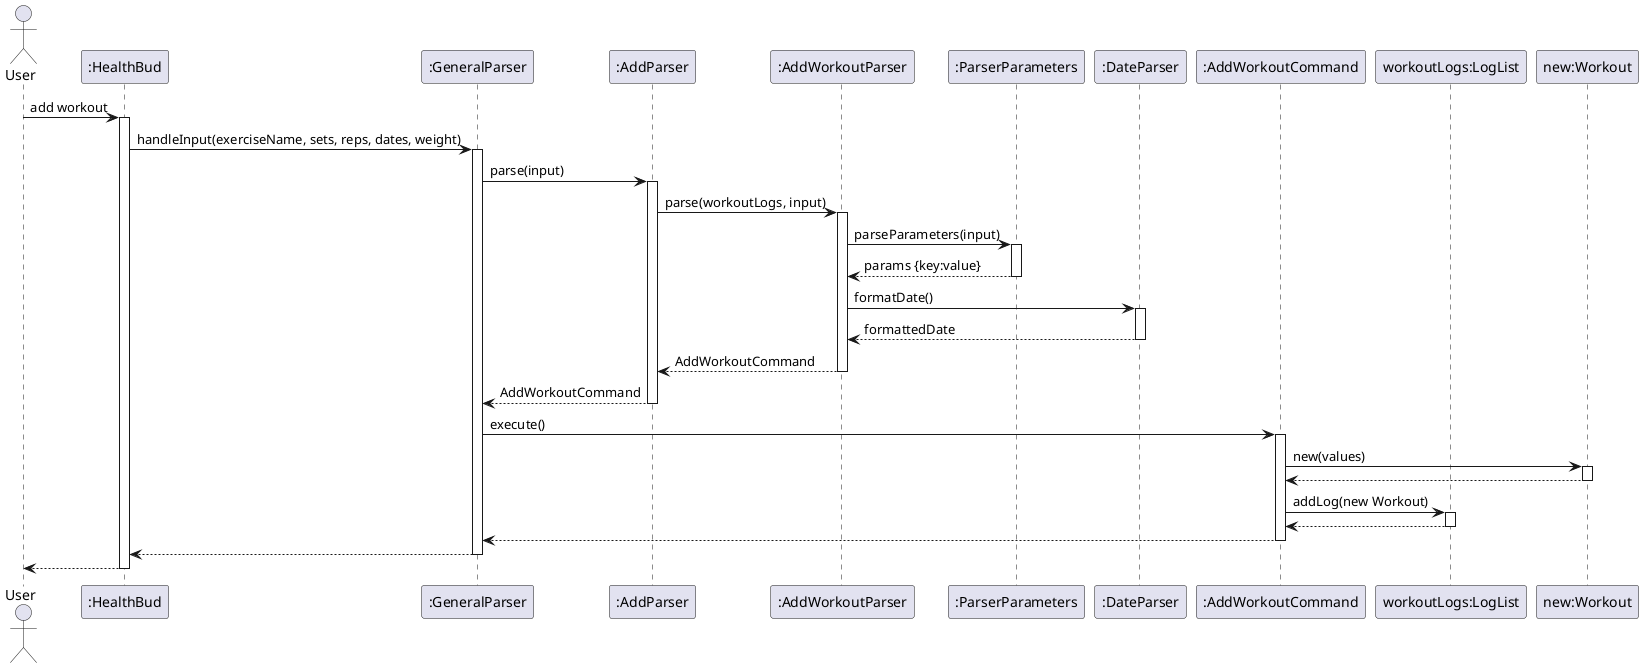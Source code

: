 @startuml
actor User
participant ":HealthBud" as HealthBud
participant ":GeneralParser" as GeneralParser
participant ":AddParser" as AddParser
participant ":AddWorkoutParser" as AddWorkoutParser
participant ":ParserParameters" as ParserParameters
participant ":DateParser" as DateParser
participant ":AddWorkoutCommand" as AddWorkoutCommand
participant "workoutLogs:LogList" as LogList
participant "new:Workout" as Workout

User -> HealthBud : add workout
activate HealthBud

HealthBud -> GeneralParser : handleInput(exerciseName, sets, reps, dates, weight)
activate GeneralParser

GeneralParser -> AddParser : parse(input)
activate AddParser

AddParser -> AddWorkoutParser : parse(workoutLogs, input)
activate AddWorkoutParser

AddWorkoutParser -> ParserParameters : parseParameters(input)
activate ParserParameters
ParserParameters --> AddWorkoutParser : params {key:value}
deactivate ParserParameters

AddWorkoutParser -> DateParser : formatDate()
activate DateParser
DateParser --> AddWorkoutParser : formattedDate
deactivate DateParser

AddWorkoutParser --> AddParser : AddWorkoutCommand
deactivate AddWorkoutParser

AddParser --> GeneralParser : AddWorkoutCommand
deactivate AddParser

GeneralParser -> AddWorkoutCommand : execute()
activate AddWorkoutCommand

AddWorkoutCommand -> Workout : new(values)
activate Workout
Workout --> AddWorkoutCommand
deactivate Workout

AddWorkoutCommand -> LogList : addLog(new Workout)
activate LogList
LogList --> AddWorkoutCommand
deactivate LogList

AddWorkoutCommand --> GeneralParser
deactivate AddWorkoutCommand

GeneralParser --> HealthBud
deactivate GeneralParser

HealthBud --> User
deactivate HealthBud
@enduml
